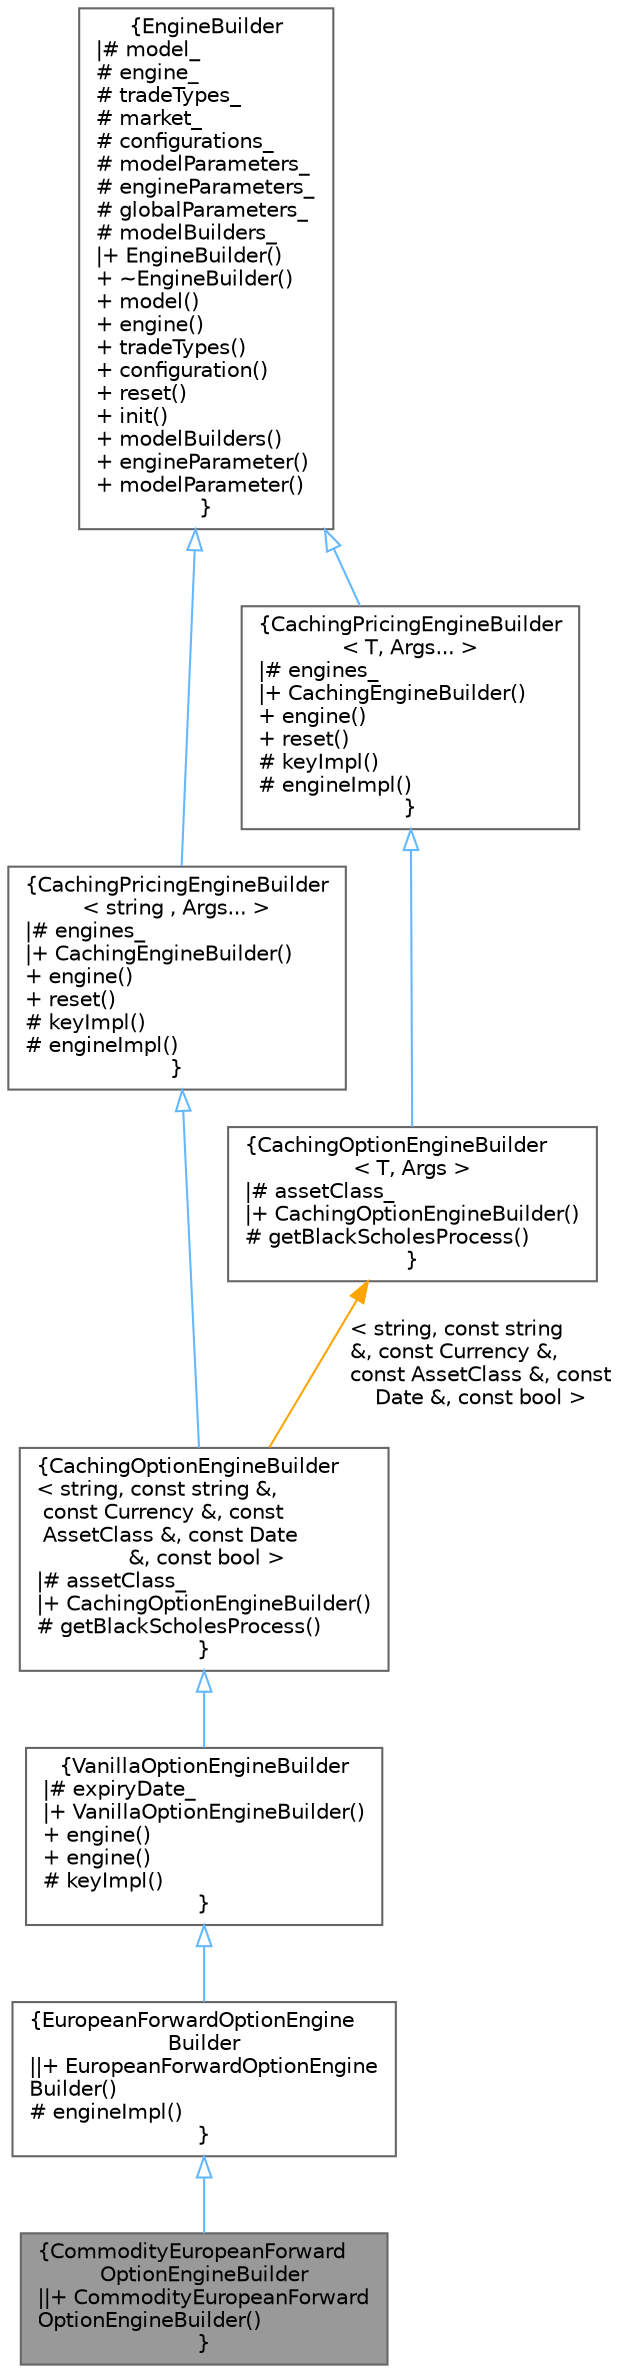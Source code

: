digraph "CommodityEuropeanForwardOptionEngineBuilder"
{
 // INTERACTIVE_SVG=YES
 // LATEX_PDF_SIZE
  bgcolor="transparent";
  edge [fontname=Helvetica,fontsize=10,labelfontname=Helvetica,labelfontsize=10];
  node [fontname=Helvetica,fontsize=10,shape=box,height=0.2,width=0.4];
  Node1 [label="{CommodityEuropeanForward\lOptionEngineBuilder\n||+ CommodityEuropeanForward\lOptionEngineBuilder()\l}",height=0.2,width=0.4,color="gray40", fillcolor="grey60", style="filled", fontcolor="black",tooltip=" "];
  Node2 -> Node1 [dir="back",color="steelblue1",style="solid",arrowtail="onormal"];
  Node2 [label="{EuropeanForwardOptionEngine\lBuilder\n||+ EuropeanForwardOptionEngine\lBuilder()\l# engineImpl()\l}",height=0.2,width=0.4,color="gray40", fillcolor="white", style="filled",URL="$classore_1_1data_1_1_european_forward_option_engine_builder.html",tooltip="Abstract Engine Builder for European Vanilla Forward Options."];
  Node3 -> Node2 [dir="back",color="steelblue1",style="solid",arrowtail="onormal"];
  Node3 [label="{VanillaOptionEngineBuilder\n|# expiryDate_\l|+ VanillaOptionEngineBuilder()\l+ engine()\l+ engine()\l# keyImpl()\l}",height=0.2,width=0.4,color="gray40", fillcolor="white", style="filled",URL="$classore_1_1data_1_1_vanilla_option_engine_builder.html",tooltip="Abstract Engine Builder for Vanilla Options."];
  Node4 -> Node3 [dir="back",color="steelblue1",style="solid",arrowtail="onormal"];
  Node4 [label="{CachingOptionEngineBuilder\l\< string, const string &,\l const Currency &, const\l AssetClass &, const Date\l &, const bool \>\n|# assetClass_\l|+ CachingOptionEngineBuilder()\l# getBlackScholesProcess()\l}",height=0.2,width=0.4,color="gray40", fillcolor="white", style="filled",URL="$classore_1_1data_1_1_caching_option_engine_builder.html",tooltip=" "];
  Node5 -> Node4 [dir="back",color="steelblue1",style="solid",arrowtail="onormal"];
  Node5 [label="{CachingPricingEngineBuilder\l\< string , Args... \>\n|# engines_\l|+ CachingEngineBuilder()\l+ engine()\l+ reset()\l# keyImpl()\l# engineImpl()\l}",height=0.2,width=0.4,color="gray40", fillcolor="white", style="filled",URL="$classore_1_1data_1_1_caching_engine_builder.html",tooltip="Abstract template EngineBuilder class that can cache engines and coupon pricers."];
  Node6 -> Node5 [dir="back",color="steelblue1",style="solid",arrowtail="onormal"];
  Node6 [label="{EngineBuilder\n|# model_\l# engine_\l# tradeTypes_\l# market_\l# configurations_\l# modelParameters_\l# engineParameters_\l# globalParameters_\l# modelBuilders_\l|+ EngineBuilder()\l+ ~EngineBuilder()\l+ model()\l+ engine()\l+ tradeTypes()\l+ configuration()\l+ reset()\l+ init()\l+ modelBuilders()\l+ engineParameter()\l+ modelParameter()\l}",height=0.2,width=0.4,color="gray40", fillcolor="white", style="filled",URL="$classore_1_1data_1_1_engine_builder.html",tooltip="Base PricingEngine Builder class for a specific model and engine."];
  Node7 -> Node4 [dir="back",color="orange",style="solid",label=" \< string, const string\l &, const Currency &,\l const AssetClass &, const\l Date &, const bool \>" ];
  Node7 [label="{CachingOptionEngineBuilder\l\< T, Args \>\n|# assetClass_\l|+ CachingOptionEngineBuilder()\l# getBlackScholesProcess()\l}",height=0.2,width=0.4,color="gray40", fillcolor="white", style="filled",URL="$classore_1_1data_1_1_caching_option_engine_builder.html",tooltip=" "];
  Node8 -> Node7 [dir="back",color="steelblue1",style="solid",arrowtail="onormal"];
  Node8 [label="{CachingPricingEngineBuilder\l\< T, Args... \>\n|# engines_\l|+ CachingEngineBuilder()\l+ engine()\l+ reset()\l# keyImpl()\l# engineImpl()\l}",height=0.2,width=0.4,color="gray40", fillcolor="white", style="filled",URL="$classore_1_1data_1_1_caching_engine_builder.html",tooltip="Abstract template EngineBuilder class that can cache engines and coupon pricers."];
  Node6 -> Node8 [dir="back",color="steelblue1",style="solid",arrowtail="onormal"];
}
